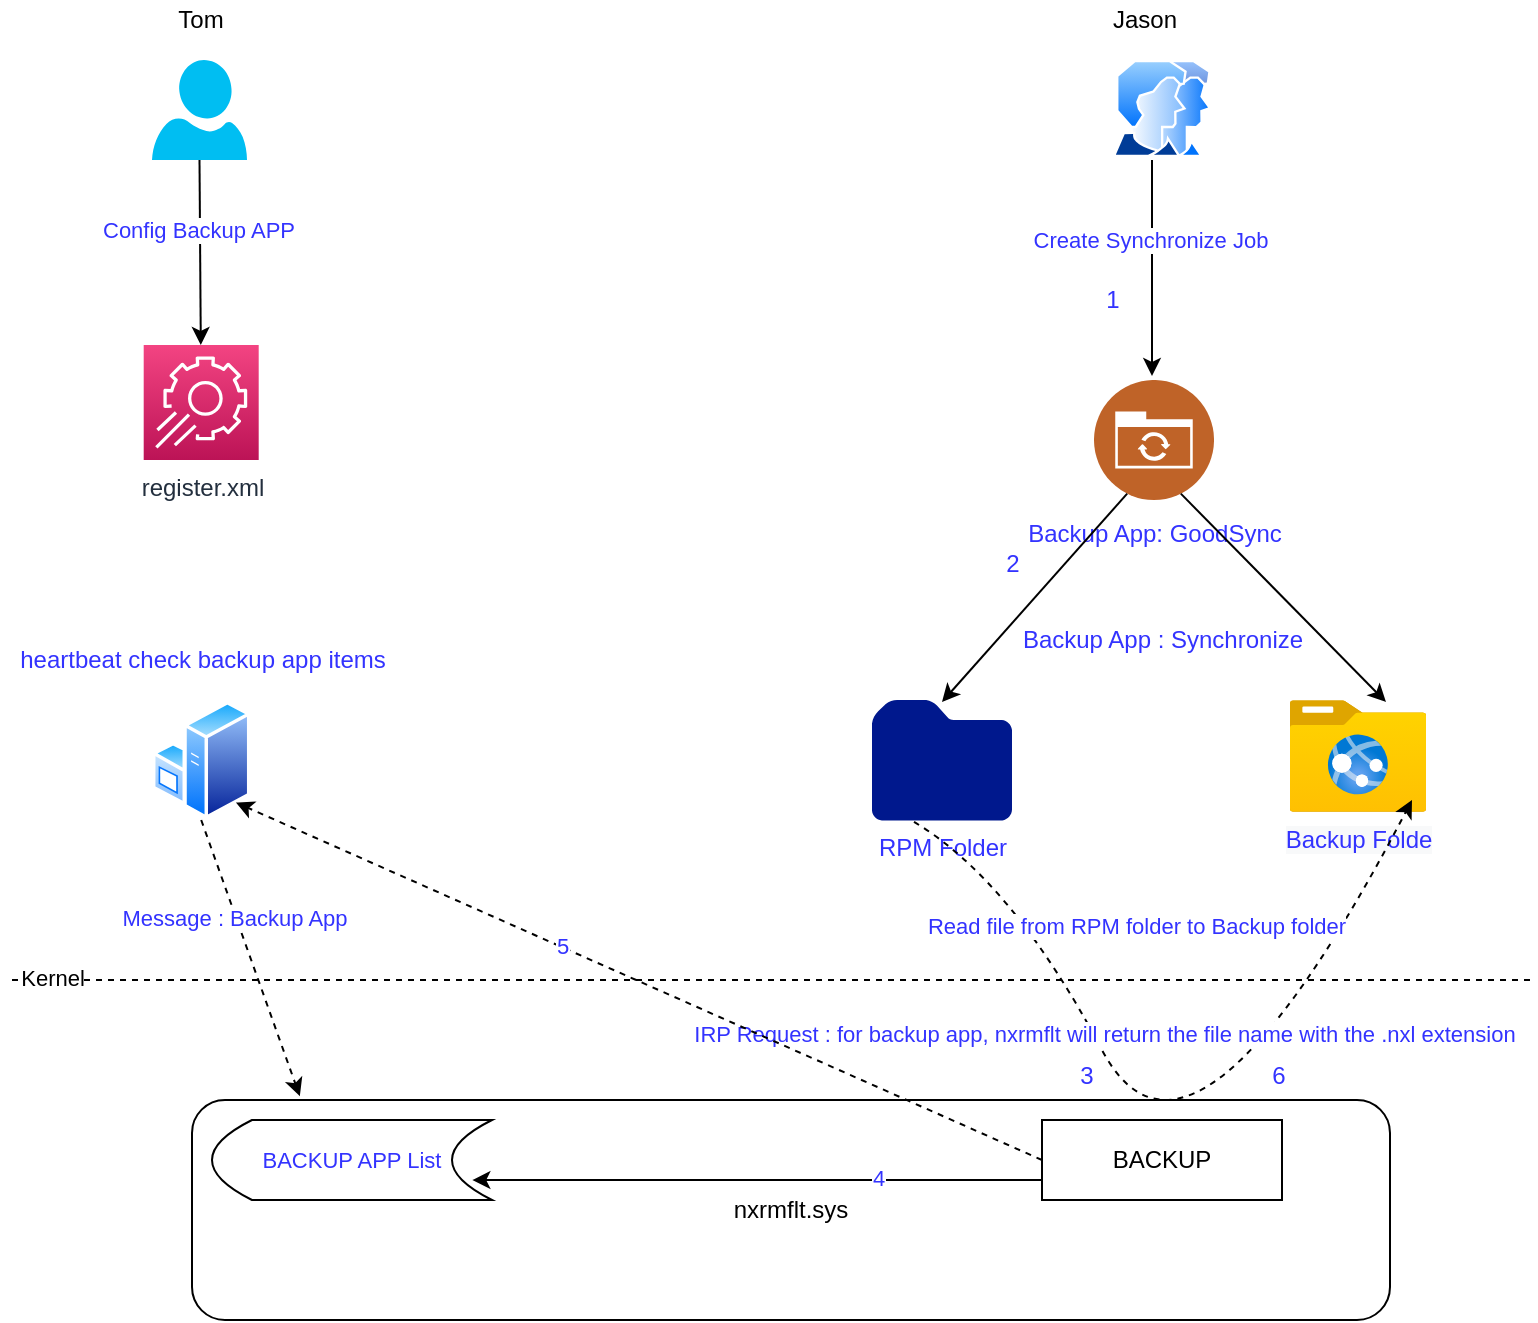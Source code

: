 <mxfile version="14.5.4" type="github">
  <diagram id="JyQ6Gdkh4o5bL3gbagwK" name="Page-1">
    <mxGraphModel dx="1422" dy="789" grid="1" gridSize="10" guides="1" tooltips="1" connect="1" arrows="1" fold="1" page="1" pageScale="1" pageWidth="850" pageHeight="1100" math="0" shadow="0">
      <root>
        <mxCell id="0" />
        <mxCell id="1" parent="0" />
        <mxCell id="FwlrlvulFRxptG_I8l3h-1" value="" style="verticalLabelPosition=bottom;html=1;verticalAlign=top;align=center;strokeColor=none;fillColor=#00BEF2;shape=mxgraph.azure.user;" vertex="1" parent="1">
          <mxGeometry x="130" y="50" width="47.5" height="50" as="geometry" />
        </mxCell>
        <mxCell id="FwlrlvulFRxptG_I8l3h-2" value="" style="aspect=fixed;perimeter=ellipsePerimeter;html=1;align=center;shadow=0;dashed=0;spacingTop=3;image;image=img/lib/active_directory/user_accounts.svg;" vertex="1" parent="1">
          <mxGeometry x="610" y="50" width="50" height="48.5" as="geometry" />
        </mxCell>
        <mxCell id="FwlrlvulFRxptG_I8l3h-3" value="register.xml" style="points=[[0,0,0],[0.25,0,0],[0.5,0,0],[0.75,0,0],[1,0,0],[0,1,0],[0.25,1,0],[0.5,1,0],[0.75,1,0],[1,1,0],[0,0.25,0],[0,0.5,0],[0,0.75,0],[1,0.25,0],[1,0.5,0],[1,0.75,0]];points=[[0,0,0],[0.25,0,0],[0.5,0,0],[0.75,0,0],[1,0,0],[0,1,0],[0.25,1,0],[0.5,1,0],[0.75,1,0],[1,1,0],[0,0.25,0],[0,0.5,0],[0,0.75,0],[1,0.25,0],[1,0.5,0],[1,0.75,0]];outlineConnect=0;fontColor=#232F3E;gradientColor=#F34482;gradientDirection=north;fillColor=#BC1356;strokeColor=#ffffff;dashed=0;verticalLabelPosition=bottom;verticalAlign=top;align=center;html=1;fontSize=12;fontStyle=0;aspect=fixed;shape=mxgraph.aws4.resourceIcon;resIcon=mxgraph.aws4.app_config;" vertex="1" parent="1">
          <mxGeometry x="125.85" y="192.5" width="57.5" height="57.5" as="geometry" />
        </mxCell>
        <mxCell id="FwlrlvulFRxptG_I8l3h-4" value="&lt;font color=&quot;#3333ff&quot;&gt;Backup App: GoodSync&lt;/font&gt;" style="aspect=fixed;perimeter=ellipsePerimeter;html=1;align=center;shadow=0;dashed=0;fontColor=#4277BB;labelBackgroundColor=#ffffff;fontSize=12;spacingTop=3;image;image=img/lib/ibm/social/file_sync.svg;" vertex="1" parent="1">
          <mxGeometry x="601" y="210" width="60" height="60" as="geometry" />
        </mxCell>
        <mxCell id="FwlrlvulFRxptG_I8l3h-5" value="&lt;font color=&quot;#3333ff&quot;&gt;RPM Folder&lt;/font&gt;" style="aspect=fixed;pointerEvents=1;shadow=0;dashed=0;html=1;strokeColor=none;labelPosition=center;verticalLabelPosition=bottom;verticalAlign=top;align=center;fillColor=#00188D;shape=mxgraph.mscae.enterprise.folder" vertex="1" parent="1">
          <mxGeometry x="490" y="370" width="70" height="60.2" as="geometry" />
        </mxCell>
        <mxCell id="FwlrlvulFRxptG_I8l3h-6" value="" style="aspect=fixed;perimeter=ellipsePerimeter;html=1;align=center;shadow=0;dashed=0;spacingTop=3;image;image=img/lib/active_directory/windows_server.svg;" vertex="1" parent="1">
          <mxGeometry x="130" y="370" width="49.2" height="60" as="geometry" />
        </mxCell>
        <mxCell id="FwlrlvulFRxptG_I8l3h-7" value="" style="endArrow=none;dashed=1;html=1;" edge="1" parent="1">
          <mxGeometry width="50" height="50" relative="1" as="geometry">
            <mxPoint x="60" y="510" as="sourcePoint" />
            <mxPoint x="820" y="510" as="targetPoint" />
          </mxGeometry>
        </mxCell>
        <mxCell id="FwlrlvulFRxptG_I8l3h-8" value="Kernel" style="edgeLabel;html=1;align=center;verticalAlign=middle;resizable=0;points=[];" vertex="1" connectable="0" parent="FwlrlvulFRxptG_I8l3h-7">
          <mxGeometry x="-0.947" y="1" relative="1" as="geometry">
            <mxPoint as="offset" />
          </mxGeometry>
        </mxCell>
        <mxCell id="FwlrlvulFRxptG_I8l3h-9" value="nxrmflt.sys" style="rounded=1;whiteSpace=wrap;html=1;" vertex="1" parent="1">
          <mxGeometry x="150" y="570" width="599" height="110" as="geometry" />
        </mxCell>
        <mxCell id="FwlrlvulFRxptG_I8l3h-10" value="" style="endArrow=classic;html=1;exitX=0.5;exitY=1;exitDx=0;exitDy=0;exitPerimeter=0;" edge="1" parent="1" source="FwlrlvulFRxptG_I8l3h-1" target="FwlrlvulFRxptG_I8l3h-3">
          <mxGeometry width="50" height="50" relative="1" as="geometry">
            <mxPoint x="410" y="440" as="sourcePoint" />
            <mxPoint x="460" y="390" as="targetPoint" />
          </mxGeometry>
        </mxCell>
        <mxCell id="FwlrlvulFRxptG_I8l3h-11" value="&lt;font color=&quot;#3333ff&quot;&gt;Config Backup APP&lt;/font&gt;" style="edgeLabel;html=1;align=center;verticalAlign=middle;resizable=0;points=[];" vertex="1" connectable="0" parent="FwlrlvulFRxptG_I8l3h-10">
          <mxGeometry x="-0.255" y="-1" relative="1" as="geometry">
            <mxPoint as="offset" />
          </mxGeometry>
        </mxCell>
        <mxCell id="FwlrlvulFRxptG_I8l3h-12" value="" style="endArrow=classic;html=1;" edge="1" parent="1">
          <mxGeometry width="50" height="50" relative="1" as="geometry">
            <mxPoint x="630" y="100" as="sourcePoint" />
            <mxPoint x="630" y="208" as="targetPoint" />
          </mxGeometry>
        </mxCell>
        <mxCell id="FwlrlvulFRxptG_I8l3h-13" value="&lt;font color=&quot;#3333ff&quot;&gt;Create Synchronize Job&lt;/font&gt;" style="edgeLabel;html=1;align=center;verticalAlign=middle;resizable=0;points=[];" vertex="1" connectable="0" parent="FwlrlvulFRxptG_I8l3h-12">
          <mxGeometry x="-0.259" y="-1" relative="1" as="geometry">
            <mxPoint as="offset" />
          </mxGeometry>
        </mxCell>
        <mxCell id="FwlrlvulFRxptG_I8l3h-14" value="" style="endArrow=classic;html=1;exitX=0.25;exitY=1;exitDx=0;exitDy=0;entryX=0.5;entryY=0.017;entryDx=0;entryDy=0;entryPerimeter=0;" edge="1" parent="1" source="FwlrlvulFRxptG_I8l3h-4" target="FwlrlvulFRxptG_I8l3h-5">
          <mxGeometry width="50" height="50" relative="1" as="geometry">
            <mxPoint x="410" y="340" as="sourcePoint" />
            <mxPoint x="460" y="290" as="targetPoint" />
          </mxGeometry>
        </mxCell>
        <mxCell id="FwlrlvulFRxptG_I8l3h-15" value="" style="shape=image;html=1;verticalAlign=top;verticalLabelPosition=bottom;labelBackgroundColor=#ffffff;imageAspect=0;aspect=fixed;image=https://cdn3.iconfinder.com/data/icons/interface-8/128/InterfaceExpendet-01-128.png" vertex="1" parent="1">
          <mxGeometry x="99.6" y="250" width="110" height="110" as="geometry" />
        </mxCell>
        <mxCell id="FwlrlvulFRxptG_I8l3h-16" value="&lt;font color=&quot;#3333ff&quot;&gt;heartbeat check backup app items&lt;/font&gt;" style="text;html=1;align=center;verticalAlign=middle;resizable=0;points=[];autosize=1;" vertex="1" parent="1">
          <mxGeometry x="54.6" y="340" width="200" height="20" as="geometry" />
        </mxCell>
        <mxCell id="FwlrlvulFRxptG_I8l3h-17" value="" style="endArrow=classic;html=1;dashed=1;exitX=0.5;exitY=1;exitDx=0;exitDy=0;entryX=0.09;entryY=-0.017;entryDx=0;entryDy=0;entryPerimeter=0;" edge="1" parent="1" source="FwlrlvulFRxptG_I8l3h-6" target="FwlrlvulFRxptG_I8l3h-9">
          <mxGeometry width="50" height="50" relative="1" as="geometry">
            <mxPoint x="410" y="340" as="sourcePoint" />
            <mxPoint x="460" y="290" as="targetPoint" />
          </mxGeometry>
        </mxCell>
        <mxCell id="FwlrlvulFRxptG_I8l3h-18" value="&lt;font color=&quot;#3333ff&quot;&gt;Message : Backup App&lt;/font&gt;" style="edgeLabel;html=1;align=center;verticalAlign=middle;resizable=0;points=[];" vertex="1" connectable="0" parent="FwlrlvulFRxptG_I8l3h-17">
          <mxGeometry x="-0.299" y="-1" relative="1" as="geometry">
            <mxPoint as="offset" />
          </mxGeometry>
        </mxCell>
        <mxCell id="FwlrlvulFRxptG_I8l3h-19" value="Tom" style="text;html=1;align=center;verticalAlign=middle;resizable=0;points=[];autosize=1;" vertex="1" parent="1">
          <mxGeometry x="133.75" y="20" width="40" height="20" as="geometry" />
        </mxCell>
        <mxCell id="FwlrlvulFRxptG_I8l3h-20" value="Jason" style="text;html=1;align=center;verticalAlign=middle;resizable=0;points=[];autosize=1;" vertex="1" parent="1">
          <mxGeometry x="601" y="20" width="50" height="20" as="geometry" />
        </mxCell>
        <mxCell id="FwlrlvulFRxptG_I8l3h-21" value="" style="endArrow=classic;html=1;exitX=0.75;exitY=1;exitDx=0;exitDy=0;entryX=0.826;entryY=0.018;entryDx=0;entryDy=0;entryPerimeter=0;" edge="1" parent="1" source="FwlrlvulFRxptG_I8l3h-4">
          <mxGeometry width="50" height="50" relative="1" as="geometry">
            <mxPoint x="410" y="340" as="sourcePoint" />
            <mxPoint x="746.994" y="371.008" as="targetPoint" />
          </mxGeometry>
        </mxCell>
        <mxCell id="FwlrlvulFRxptG_I8l3h-22" value="&lt;font color=&quot;#3333ff&quot;&gt;Backup App : Synchronize&lt;/font&gt;" style="text;html=1;align=center;verticalAlign=middle;resizable=0;points=[];autosize=1;" vertex="1" parent="1">
          <mxGeometry x="560" y="330" width="150" height="20" as="geometry" />
        </mxCell>
        <mxCell id="FwlrlvulFRxptG_I8l3h-23" value="&lt;span style=&quot;color: rgb(51 , 51 , 255) ; background-color: rgb(248 , 249 , 250)&quot;&gt;Backup Folde&lt;/span&gt;" style="aspect=fixed;html=1;points=[];align=center;image;fontSize=12;image=img/lib/azure2/general/Folder_Website.svg;" vertex="1" parent="1">
          <mxGeometry x="699" y="370" width="68" height="56.0" as="geometry" />
        </mxCell>
        <mxCell id="FwlrlvulFRxptG_I8l3h-24" value="" style="curved=1;endArrow=classic;html=1;exitX=0.3;exitY=1.013;exitDx=0;exitDy=0;exitPerimeter=0;dashed=1;startArrow=none;startFill=0;endFill=1;" edge="1" parent="1">
          <mxGeometry width="50" height="50" relative="1" as="geometry">
            <mxPoint x="511" y="430.983" as="sourcePoint" />
            <mxPoint x="760" y="420" as="targetPoint" />
            <Array as="points">
              <mxPoint x="560" y="460" />
              <mxPoint x="650" y="630" />
            </Array>
          </mxGeometry>
        </mxCell>
        <mxCell id="FwlrlvulFRxptG_I8l3h-25" value="&lt;font color=&quot;#3333ff&quot;&gt;IRP Request : for backup app, nxrmflt will return the file name with the .nxl extension&lt;/font&gt;" style="edgeLabel;html=1;align=center;verticalAlign=middle;resizable=0;points=[];" vertex="1" connectable="0" parent="FwlrlvulFRxptG_I8l3h-24">
          <mxGeometry x="-0.403" y="-2" relative="1" as="geometry">
            <mxPoint x="6.31" y="-1.69" as="offset" />
          </mxGeometry>
        </mxCell>
        <mxCell id="FwlrlvulFRxptG_I8l3h-26" value="&lt;font color=&quot;#3333ff&quot;&gt;Read file from RPM folder to Backup folder&lt;/font&gt;" style="edgeLabel;html=1;align=center;verticalAlign=middle;resizable=0;points=[];" vertex="1" connectable="0" parent="FwlrlvulFRxptG_I8l3h-24">
          <mxGeometry x="-0.701" y="-7" relative="1" as="geometry">
            <mxPoint x="60.55" y="6.07" as="offset" />
          </mxGeometry>
        </mxCell>
        <mxCell id="FwlrlvulFRxptG_I8l3h-27" value="&lt;font style=&quot;font-size: 11px&quot; color=&quot;#3333ff&quot;&gt;BACKUP APP List&lt;/font&gt;" style="shape=dataStorage;whiteSpace=wrap;html=1;fixedSize=1;" vertex="1" parent="1">
          <mxGeometry x="160" y="580" width="140" height="40" as="geometry" />
        </mxCell>
        <mxCell id="FwlrlvulFRxptG_I8l3h-28" value="BACKUP" style="rounded=0;whiteSpace=wrap;html=1;" vertex="1" parent="1">
          <mxGeometry x="575" y="580" width="120" height="40" as="geometry" />
        </mxCell>
        <mxCell id="FwlrlvulFRxptG_I8l3h-29" value="" style="endArrow=classic;html=1;exitX=0;exitY=0.75;exitDx=0;exitDy=0;entryX=0.234;entryY=0.364;entryDx=0;entryDy=0;entryPerimeter=0;" edge="1" parent="1" source="FwlrlvulFRxptG_I8l3h-28" target="FwlrlvulFRxptG_I8l3h-9">
          <mxGeometry width="50" height="50" relative="1" as="geometry">
            <mxPoint x="400" y="480" as="sourcePoint" />
            <mxPoint x="450" y="430" as="targetPoint" />
          </mxGeometry>
        </mxCell>
        <mxCell id="FwlrlvulFRxptG_I8l3h-34" value="&lt;font color=&quot;#3333ff&quot;&gt;4&lt;/font&gt;" style="edgeLabel;html=1;align=center;verticalAlign=middle;resizable=0;points=[];" vertex="1" connectable="0" parent="FwlrlvulFRxptG_I8l3h-29">
          <mxGeometry x="-0.424" y="-1" relative="1" as="geometry">
            <mxPoint as="offset" />
          </mxGeometry>
        </mxCell>
        <mxCell id="FwlrlvulFRxptG_I8l3h-30" value="" style="endArrow=classic;html=1;exitX=0;exitY=0.5;exitDx=0;exitDy=0;entryX=1;entryY=1;entryDx=0;entryDy=0;dashed=1;" edge="1" parent="1" source="FwlrlvulFRxptG_I8l3h-28" target="FwlrlvulFRxptG_I8l3h-6">
          <mxGeometry width="50" height="50" relative="1" as="geometry">
            <mxPoint x="400" y="480" as="sourcePoint" />
            <mxPoint x="450" y="430" as="targetPoint" />
          </mxGeometry>
        </mxCell>
        <mxCell id="FwlrlvulFRxptG_I8l3h-35" value="&lt;font color=&quot;#3333ff&quot;&gt;5&lt;/font&gt;" style="edgeLabel;html=1;align=center;verticalAlign=middle;resizable=0;points=[];" vertex="1" connectable="0" parent="FwlrlvulFRxptG_I8l3h-30">
          <mxGeometry x="0.192" y="-1" relative="1" as="geometry">
            <mxPoint as="offset" />
          </mxGeometry>
        </mxCell>
        <mxCell id="FwlrlvulFRxptG_I8l3h-31" value="&lt;font color=&quot;#3333ff&quot;&gt;1&lt;/font&gt;" style="text;html=1;align=center;verticalAlign=middle;resizable=0;points=[];autosize=1;" vertex="1" parent="1">
          <mxGeometry x="600" y="160" width="20" height="20" as="geometry" />
        </mxCell>
        <mxCell id="FwlrlvulFRxptG_I8l3h-32" value="&lt;font color=&quot;#3333ff&quot;&gt;2&lt;/font&gt;" style="text;html=1;align=center;verticalAlign=middle;resizable=0;points=[];autosize=1;" vertex="1" parent="1">
          <mxGeometry x="550" y="292" width="20" height="20" as="geometry" />
        </mxCell>
        <mxCell id="FwlrlvulFRxptG_I8l3h-33" value="&lt;font color=&quot;#3333ff&quot;&gt;3&lt;/font&gt;" style="text;html=1;align=center;verticalAlign=middle;resizable=0;points=[];autosize=1;" vertex="1" parent="1">
          <mxGeometry x="587" y="548" width="20" height="20" as="geometry" />
        </mxCell>
        <mxCell id="FwlrlvulFRxptG_I8l3h-36" value="&lt;font color=&quot;#3333ff&quot;&gt;6&lt;/font&gt;" style="text;html=1;align=center;verticalAlign=middle;resizable=0;points=[];autosize=1;" vertex="1" parent="1">
          <mxGeometry x="683" y="548" width="20" height="20" as="geometry" />
        </mxCell>
      </root>
    </mxGraphModel>
  </diagram>
</mxfile>
